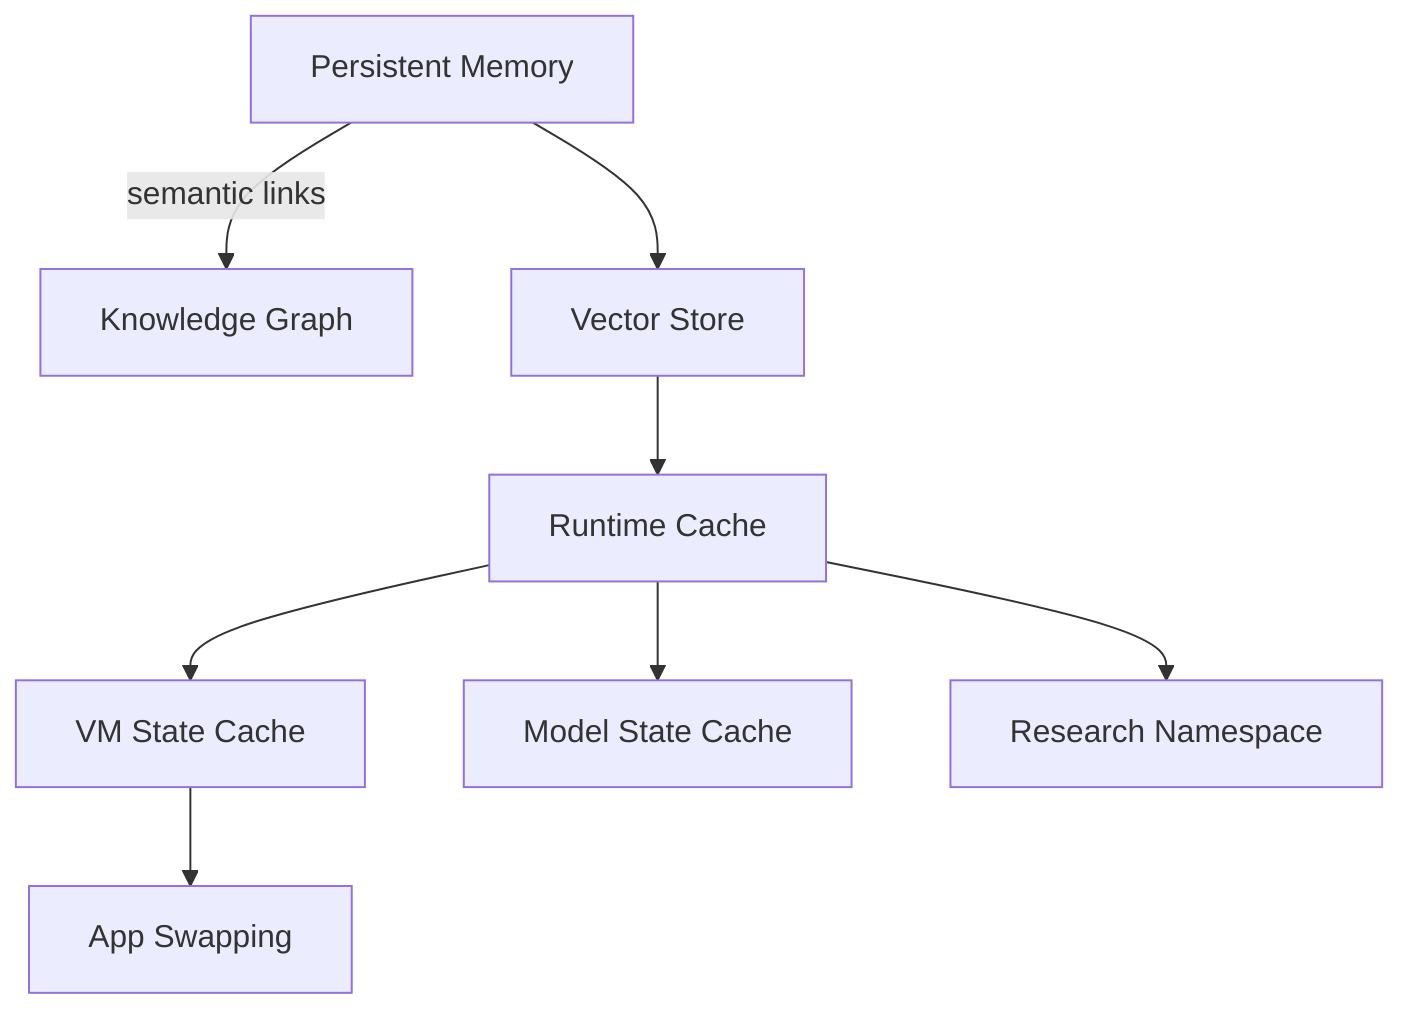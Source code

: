 graph TD
  A[Persistent Memory] -->|semantic links| B[Knowledge Graph]
  A --> C[Vector Store]
  C --> D[Runtime Cache]
  D --> E[VM State Cache]
  D --> F[Model State Cache]
  D --> G[Research Namespace]
  E --> H[App Swapping]